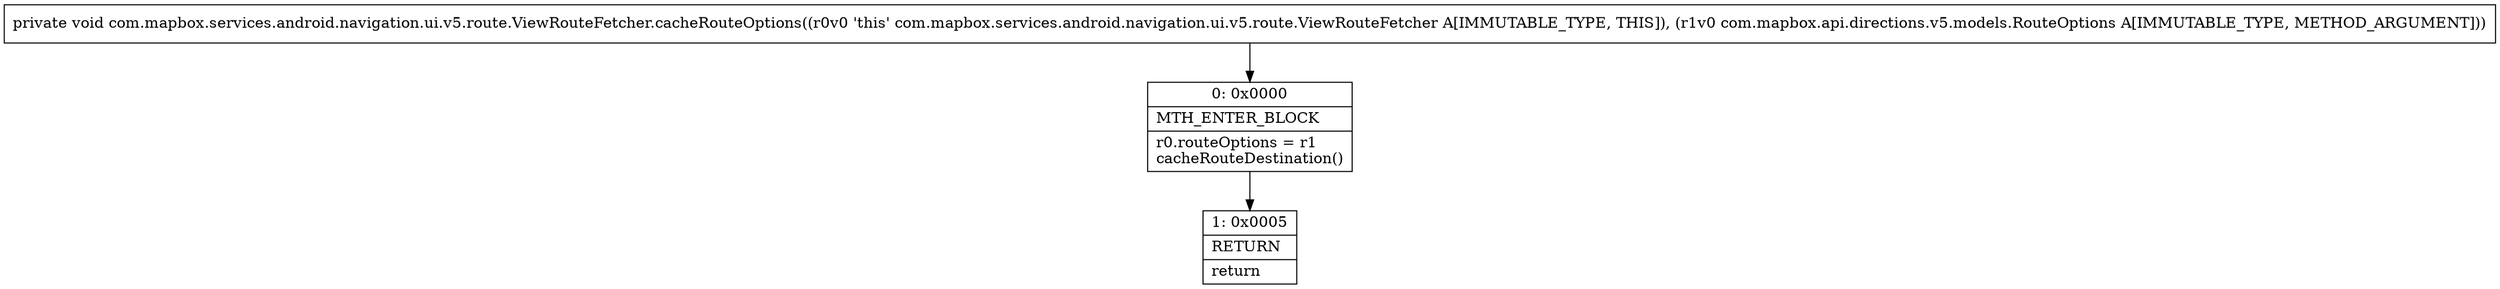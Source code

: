 digraph "CFG forcom.mapbox.services.android.navigation.ui.v5.route.ViewRouteFetcher.cacheRouteOptions(Lcom\/mapbox\/api\/directions\/v5\/models\/RouteOptions;)V" {
Node_0 [shape=record,label="{0\:\ 0x0000|MTH_ENTER_BLOCK\l|r0.routeOptions = r1\lcacheRouteDestination()\l}"];
Node_1 [shape=record,label="{1\:\ 0x0005|RETURN\l|return\l}"];
MethodNode[shape=record,label="{private void com.mapbox.services.android.navigation.ui.v5.route.ViewRouteFetcher.cacheRouteOptions((r0v0 'this' com.mapbox.services.android.navigation.ui.v5.route.ViewRouteFetcher A[IMMUTABLE_TYPE, THIS]), (r1v0 com.mapbox.api.directions.v5.models.RouteOptions A[IMMUTABLE_TYPE, METHOD_ARGUMENT])) }"];
MethodNode -> Node_0;
Node_0 -> Node_1;
}

